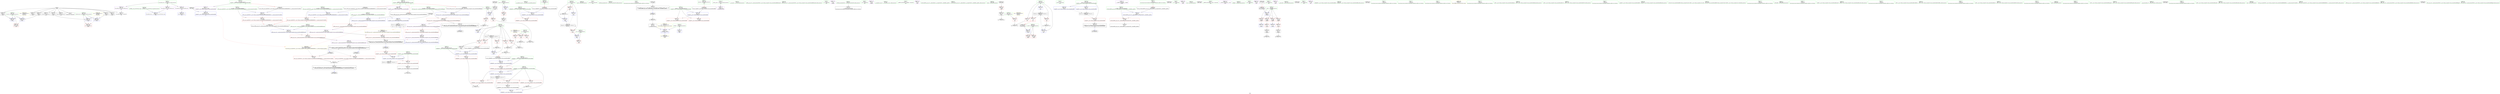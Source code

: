 digraph "SVFG" {
	label="SVFG";

	Node0x5640f3868af0 [shape=record,color=grey,label="{NodeID: 0\nNullPtr}"];
	Node0x5640f3868af0 -> Node0x5640f387cea0[style=solid];
	Node0x5640f3868af0 -> Node0x5640f387cfa0[style=solid];
	Node0x5640f3868af0 -> Node0x5640f387d070[style=solid];
	Node0x5640f3868af0 -> Node0x5640f387d140[style=solid];
	Node0x5640f3868af0 -> Node0x5640f387d210[style=solid];
	Node0x5640f3868af0 -> Node0x5640f387d2e0[style=solid];
	Node0x5640f3868af0 -> Node0x5640f387d3b0[style=solid];
	Node0x5640f3868af0 -> Node0x5640f387d480[style=solid];
	Node0x5640f3868af0 -> Node0x5640f387d550[style=solid];
	Node0x5640f3868af0 -> Node0x5640f3882fc0[style=solid];
	Node0x5640f38b48f0 [shape=record,color=black,label="{NodeID: 443\n229 = PHI(441, )\n}"];
	Node0x5640f38b48f0 -> Node0x5640f3881460[style=solid];
	Node0x5640f387d7c0 [shape=record,color=blue,label="{NodeID: 194\n132\<--137\ni\<--\n_Z4flipRNSt7__cxx1112basic_stringIcSt11char_traitsIcESaIcEEEii\n}"];
	Node0x5640f387d7c0 -> Node0x5640f389a460[style=dashed];
	Node0x5640f387a7d0 [shape=record,color=black,label="{NodeID: 111\n409\<--434\nmain_ret\<--\nmain\n}"];
	Node0x5640f38788f0 [shape=record,color=green,label="{NodeID: 28\n33\<--34\n__cxx_global_var_init\<--__cxx_global_var_init_field_insensitive\n}"];
	Node0x5640f38809d0 [shape=record,color=red,label="{NodeID: 139\n144\<--126\n\<--s.addr\n_Z4flipRNSt7__cxx1112basic_stringIcSt11char_traitsIcESaIcEEEii\n}"];
	Node0x5640f387b300 [shape=record,color=green,label="{NodeID: 56\n222\<--223\n__lhs.addr\<--__lhs.addr_field_insensitive\n_ZN9__gnu_cxxneIPcNSt7__cxx1112basic_stringIcSt11char_traitsIcESaIcEEEEEbRKNS_17__normal_iteratorIT_T0_EESD_\n}"];
	Node0x5640f387b300 -> Node0x5640f38812c0[style=solid];
	Node0x5640f387b300 -> Node0x5640f387de40[style=solid];
	Node0x5640f3882090 [shape=record,color=red,label="{NodeID: 167\n339\<--274\n\<--Z\n_Z2goi\n}"];
	Node0x5640f3882090 -> Node0x5640f388bb90[style=solid];
	Node0x5640f387cbd0 [shape=record,color=green,label="{NodeID: 84\n419\<--420\nscanf\<--scanf_field_insensitive\n}"];
	Node0x5640f3870980 [shape=record,color=green,label="{NodeID: 1\n7\<--1\n__dso_handle\<--dummyObj\nGlob }"];
	Node0x5640f38b4a60 [shape=record,color=black,label="{NodeID: 444\n234 = PHI(441, )\n}"];
	Node0x5640f38b4a60 -> Node0x5640f3881530[style=solid];
	Node0x5640f387d890 [shape=record,color=blue,label="{NodeID: 195\n132\<--153\ni\<--inc\n_Z4flipRNSt7__cxx1112basic_stringIcSt11char_traitsIcESaIcEEEii\n}"];
	Node0x5640f387d890 -> Node0x5640f389a460[style=dashed];
	Node0x5640f387a8a0 [shape=record,color=black,label="{NodeID: 112\n441\<--447\n_ZNK9__gnu_cxx17__normal_iteratorIPcNSt7__cxx1112basic_stringIcSt11char_traitsIcESaIcEEEE4baseEv_ret\<--_M_current\n_ZNK9__gnu_cxx17__normal_iteratorIPcNSt7__cxx1112basic_stringIcSt11char_traitsIcESaIcEEEE4baseEv\n|{<s0>13|<s1>14}}"];
	Node0x5640f387a8a0:s0 -> Node0x5640f38b48f0[style=solid,color=blue];
	Node0x5640f387a8a0:s1 -> Node0x5640f38b4a60[style=solid,color=blue];
	Node0x5640f38789f0 [shape=record,color=green,label="{NodeID: 29\n37\<--38\n_ZNSt8ios_base4InitC1Ev\<--_ZNSt8ios_base4InitC1Ev_field_insensitive\n}"];
	Node0x5640f3880aa0 [shape=record,color=red,label="{NodeID: 140\n137\<--128\n\<--L.addr\n_Z4flipRNSt7__cxx1112basic_stringIcSt11char_traitsIcESaIcEEEii\n}"];
	Node0x5640f3880aa0 -> Node0x5640f387d7c0[style=solid];
	Node0x5640f387b3d0 [shape=record,color=green,label="{NodeID: 57\n224\<--225\n__rhs.addr\<--__rhs.addr_field_insensitive\n_ZN9__gnu_cxxneIPcNSt7__cxx1112basic_stringIcSt11char_traitsIcESaIcEEEEEbRKNS_17__normal_iteratorIT_T0_EESD_\n}"];
	Node0x5640f387b3d0 -> Node0x5640f3881390[style=solid];
	Node0x5640f387b3d0 -> Node0x5640f387df10[style=solid];
	Node0x5640f3882160 [shape=record,color=red,label="{NodeID: 168\n348\<--274\n\<--Z\n_Z2goi\n}"];
	Node0x5640f3882160 -> Node0x5640f3885860[style=solid];
	Node0x5640f387ccd0 [shape=record,color=green,label="{NodeID: 85\n443\<--444\nthis.addr\<--this.addr_field_insensitive\n_ZNK9__gnu_cxx17__normal_iteratorIPcNSt7__cxx1112basic_stringIcSt11char_traitsIcESaIcEEEE4baseEv\n}"];
	Node0x5640f387ccd0 -> Node0x5640f3882bf0[style=solid];
	Node0x5640f387ccd0 -> Node0x5640f3885d40[style=solid];
	Node0x5640f386f1d0 [shape=record,color=green,label="{NodeID: 2\n9\<--1\n\<--dummyObj\nCan only get source location for instruction, argument, global var or function.}"];
	Node0x5640f38b4ba0 [shape=record,color=black,label="{NodeID: 445\n74 = PHI()\n}"];
	Node0x5640f38b4ba0 -> Node0x5640f3879e10[style=solid];
	Node0x5640f387d960 [shape=record,color=blue,label="{NodeID: 196\n167\<--164\n__range1\<--s\n_Z2ggNSt7__cxx1112basic_stringIcSt11char_traitsIcESaIcEEE\n}"];
	Node0x5640f387d960 -> Node0x5640f3880f80[style=dashed];
	Node0x5640f387d960 -> Node0x5640f3881050[style=dashed];
	Node0x5640f387a970 [shape=record,color=purple,label="{NodeID: 113\n39\<--4\n\<--_ZStL8__ioinit\n__cxx_global_var_init\n}"];
	Node0x5640f3878af0 [shape=record,color=green,label="{NodeID: 30\n43\<--44\n__cxa_atexit\<--__cxa_atexit_field_insensitive\n}"];
	Node0x5640f3880b70 [shape=record,color=red,label="{NodeID: 141\n141\<--130\n\<--R.addr\n_Z4flipRNSt7__cxx1112basic_stringIcSt11char_traitsIcESaIcEEEii\n}"];
	Node0x5640f3880b70 -> Node0x5640f388c610[style=solid];
	Node0x5640f387b4a0 [shape=record,color=green,label="{NodeID: 58\n230\<--231\n_ZNK9__gnu_cxx17__normal_iteratorIPcNSt7__cxx1112basic_stringIcSt11char_traitsIcESaIcEEEE4baseEv\<--_ZNK9__gnu_cxx17__normal_iteratorIPcNSt7__cxx1112basic_stringIcSt11char_traitsIcESaIcEEEE4baseEv_field_insensitive\n}"];
	Node0x5640f38a4470 [shape=record,color=yellow,style=double,label="{NodeID: 418\n2V_2 = CSCHI(MR_2V_1)\npts\{10 \}\nCS[]}"];
	Node0x5640f3882230 [shape=record,color=red,label="{NodeID: 169\n321\<--276\n\<--i\n_Z2goi\n}"];
	Node0x5640f3882230 -> Node0x5640f388d090[style=solid];
	Node0x5640f387cda0 [shape=record,color=green,label="{NodeID: 86\n30\<--449\n_GLOBAL__sub_I_y0105w49_0_0.cpp\<--_GLOBAL__sub_I_y0105w49_0_0.cpp_field_insensitive\n}"];
	Node0x5640f387cda0 -> Node0x5640f3882ec0[style=solid];
	Node0x5640f386fac0 [shape=record,color=green,label="{NodeID: 3\n11\<--1\n.str\<--dummyObj\nGlob }"];
	Node0x5640f38b4c70 [shape=record,color=black,label="{NodeID: 446\n177 = PHI()\n}"];
	Node0x5640f38b4c70 -> Node0x5640f387da30[style=solid];
	Node0x5640f387da30 [shape=record,color=blue,label="{NodeID: 197\n180\<--177\ncoerce.dive\<--call\n_Z2ggNSt7__cxx1112basic_stringIcSt11char_traitsIcESaIcEEE\n}"];
	Node0x5640f387da30 -> Node0x5640f3897260[style=dashed];
	Node0x5640f387aa40 [shape=record,color=purple,label="{NodeID: 114\n105\<--11\n\<--.str\n_Z4flipRc\n}"];
	Node0x5640f3878bf0 [shape=record,color=green,label="{NodeID: 31\n42\<--48\n_ZNSt8ios_base4InitD1Ev\<--_ZNSt8ios_base4InitD1Ev_field_insensitive\n}"];
	Node0x5640f3878bf0 -> Node0x5640f3879b70[style=solid];
	Node0x5640f3880c40 [shape=record,color=red,label="{NodeID: 142\n140\<--132\n\<--i\n_Z4flipRNSt7__cxx1112basic_stringIcSt11char_traitsIcESaIcEEEii\n}"];
	Node0x5640f3880c40 -> Node0x5640f388c610[style=solid];
	Node0x5640f387b5a0 [shape=record,color=green,label="{NodeID: 59\n240\<--241\nthis.addr\<--this.addr_field_insensitive\n_ZNK9__gnu_cxx17__normal_iteratorIPcNSt7__cxx1112basic_stringIcSt11char_traitsIcESaIcEEEEdeEv\n}"];
	Node0x5640f387b5a0 -> Node0x5640f3881600[style=solid];
	Node0x5640f387b5a0 -> Node0x5640f387dfe0[style=solid];
	Node0x5640f38b1260 [shape=record,color=black,label="{NodeID: 419\n193 = PHI(238, )\n}"];
	Node0x5640f38b1260 -> Node0x5640f38811f0[style=solid];
	Node0x5640f3898b60 [shape=record,color=black,label="{NodeID: 336\nMR_48V_3 = PHI(MR_48V_5, MR_48V_2, )\npts\{275 \}\n}"];
	Node0x5640f3898b60 -> Node0x5640f3882090[style=dashed];
	Node0x5640f3898b60 -> Node0x5640f3882160[style=dashed];
	Node0x5640f3898b60 -> Node0x5640f38856c0[style=dashed];
	Node0x5640f3898b60 -> Node0x5640f3898b60[style=dashed];
	Node0x5640f3882300 [shape=record,color=red,label="{NodeID: 170\n326\<--276\n\<--i\n_Z2goi\n}"];
	Node0x5640f3882300 -> Node0x5640f387a630[style=solid];
	Node0x5640f387cea0 [shape=record,color=black,label="{NodeID: 87\n2\<--3\ndummyVal\<--dummyVal\n}"];
	Node0x5640f386fb50 [shape=record,color=green,label="{NodeID: 4\n13\<--1\n.str.2\<--dummyObj\nGlob }"];
	Node0x5640f38b4d40 [shape=record,color=black,label="{NodeID: 447\n183 = PHI()\n}"];
	Node0x5640f38b4d40 -> Node0x5640f387db00[style=solid];
	Node0x5640f387db00 [shape=record,color=blue,label="{NodeID: 198\n186\<--183\ncoerce.dive2\<--call1\n_Z2ggNSt7__cxx1112basic_stringIcSt11char_traitsIcESaIcEEE\n|{<s0>10}}"];
	Node0x5640f387db00:s0 -> Node0x5640f389de90[style=dashed,color=red];
	Node0x5640f387f640 [shape=record,color=purple,label="{NodeID: 115\n106\<--13\n\<--.str.2\n_Z4flipRc\n}"];
	Node0x5640f3878cf0 [shape=record,color=green,label="{NodeID: 32\n55\<--56\n__cxx_global_var_init.1\<--__cxx_global_var_init.1_field_insensitive\n}"];
	Node0x5640f3880d10 [shape=record,color=red,label="{NodeID: 143\n145\<--132\n\<--i\n_Z4flipRNSt7__cxx1112basic_stringIcSt11char_traitsIcESaIcEEEii\n}"];
	Node0x5640f3880d10 -> Node0x5640f387a080[style=solid];
	Node0x5640f387b670 [shape=record,color=green,label="{NodeID: 60\n249\<--250\nthis.addr\<--this.addr_field_insensitive\n_ZN9__gnu_cxx17__normal_iteratorIPcNSt7__cxx1112basic_stringIcSt11char_traitsIcESaIcEEEEppEv\n}"];
	Node0x5640f387b670 -> Node0x5640f38817a0[style=solid];
	Node0x5640f387b670 -> Node0x5640f387e0b0[style=solid];
	Node0x5640f38b0840 [shape=record,color=black,label="{NodeID: 420\n206 = PHI(247, )\n}"];
	Node0x5640f3899060 [shape=record,color=black,label="{NodeID: 337\nMR_50V_3 = PHI(MR_50V_4, MR_50V_2, )\npts\{277 \}\n}"];
	Node0x5640f3899060 -> Node0x5640f3882230[style=dashed];
	Node0x5640f3899060 -> Node0x5640f3882300[style=dashed];
	Node0x5640f3899060 -> Node0x5640f38823d0[style=dashed];
	Node0x5640f3899060 -> Node0x5640f38824a0[style=dashed];
	Node0x5640f3899060 -> Node0x5640f3882570[style=dashed];
	Node0x5640f3899060 -> Node0x5640f3885790[style=dashed];
	Node0x5640f38823d0 [shape=record,color=red,label="{NodeID: 171\n333\<--276\n\<--i\n_Z2goi\n}"];
	Node0x5640f38823d0 -> Node0x5640f388bd10[style=solid];
	Node0x5640f387cfa0 [shape=record,color=black,label="{NodeID: 88\n308\<--3\n\<--dummyVal\n_Z2goi\n}"];
	Node0x5640f386fc10 [shape=record,color=green,label="{NodeID: 5\n15\<--1\n__PRETTY_FUNCTION__._Z4flipRc\<--dummyObj\nGlob }"];
	Node0x5640f38b4e10 [shape=record,color=black,label="{NodeID: 448\n189 = PHI(219, )\n}"];
	Node0x5640f387dbd0 [shape=record,color=blue,label="{NodeID: 199\n173\<--196\nc\<--\n_Z2ggNSt7__cxx1112basic_stringIcSt11char_traitsIcESaIcEEE\n}"];
	Node0x5640f387dbd0 -> Node0x5640f3881120[style=dashed];
	Node0x5640f387dbd0 -> Node0x5640f387dbd0[style=dashed];
	Node0x5640f387dbd0 -> Node0x5640f3899f60[style=dashed];
	Node0x5640f387f6d0 [shape=record,color=purple,label="{NodeID: 116\n303\<--13\n\<--.str.2\n_Z2goi\n}"];
	Node0x5640f3878df0 [shape=record,color=green,label="{NodeID: 33\n60\<--61\n_ZSt4acosIiEN9__gnu_cxx11__enable_ifIXsr12__is_integerIT_EE7__valueEdE6__typeES2_\<--_ZSt4acosIiEN9__gnu_cxx11__enable_ifIXsr12__is_integerIT_EE7__valueEdE6__typeES2__field_insensitive\n}"];
	Node0x5640f3880de0 [shape=record,color=red,label="{NodeID: 144\n152\<--132\n\<--i\n_Z4flipRNSt7__cxx1112basic_stringIcSt11char_traitsIcESaIcEEEii\n}"];
	Node0x5640f3880de0 -> Node0x5640f388b890[style=solid];
	Node0x5640f387b740 [shape=record,color=green,label="{NodeID: 61\n258\<--259\n_Z2goi\<--_Z2goi_field_insensitive\n}"];
	Node0x5640f38b2b80 [shape=record,color=black,label="{NodeID: 421\n328 = PHI()\n}"];
	Node0x5640f38b2b80 -> Node0x5640f3882710[style=solid];
	Node0x5640f3899560 [shape=record,color=black,label="{NodeID: 338\nMR_58V_3 = PHI(MR_58V_4, MR_58V_2, )\npts\{415 \}\n}"];
	Node0x5640f3899560 -> Node0x5640f3882980[style=dashed];
	Node0x5640f3899560 -> Node0x5640f3882a50[style=dashed];
	Node0x5640f3899560 -> Node0x5640f3882b20[style=dashed];
	Node0x5640f3899560 -> Node0x5640f3885c70[style=dashed];
	Node0x5640f38824a0 [shape=record,color=red,label="{NodeID: 172\n337\<--276\n\<--i\n_Z2goi\n|{<s0>21}}"];
	Node0x5640f38824a0:s0 -> Node0x5640f38b3c20[style=solid,color=red];
	Node0x5640f387d070 [shape=record,color=black,label="{NodeID: 89\n309\<--3\n\<--dummyVal\n_Z2goi\n}"];
	Node0x5640f387d070 -> Node0x5640f387e3f0[style=solid];
	Node0x5640f3868320 [shape=record,color=green,label="{NodeID: 6\n17\<--1\n_ZSt3cin\<--dummyObj\nGlob }"];
	Node0x5640f38b4f50 [shape=record,color=black,label="{NodeID: 449\n164 = PHI(280, )\n0th arg _Z2ggNSt7__cxx1112basic_stringIcSt11char_traitsIcESaIcEEE }"];
	Node0x5640f38b4f50 -> Node0x5640f387d960[style=solid];
	Node0x5640f387dca0 [shape=record,color=blue,label="{NodeID: 200\n165\<--203\nretval\<--\n_Z2ggNSt7__cxx1112basic_stringIcSt11char_traitsIcESaIcEEE\n}"];
	Node0x5640f387dca0 -> Node0x5640f3899a60[style=dashed];
	Node0x5640f387f760 [shape=record,color=purple,label="{NodeID: 117\n107\<--15\n\<--__PRETTY_FUNCTION__._Z4flipRc\n_Z4flipRc\n}"];
	Node0x5640f3878ef0 [shape=record,color=green,label="{NodeID: 34\n69\<--70\n__x.addr\<--__x.addr_field_insensitive\n_ZSt4acosIiEN9__gnu_cxx11__enable_ifIXsr12__is_integerIT_EE7__valueEdE6__typeES2_\n}"];
	Node0x5640f3878ef0 -> Node0x5640f3880420[style=solid];
	Node0x5640f3878ef0 -> Node0x5640f3883190[style=solid];
	Node0x5640f388b890 [shape=record,color=grey,label="{NodeID: 311\n153 = Binary(152, 154, )\n}"];
	Node0x5640f388b890 -> Node0x5640f387d890[style=solid];
	Node0x5640f3880eb0 [shape=record,color=red,label="{NodeID: 145\n213\<--165\n\<--retval\n_Z2ggNSt7__cxx1112basic_stringIcSt11char_traitsIcESaIcEEE\n}"];
	Node0x5640f3880eb0 -> Node0x5640f387a220[style=solid];
	Node0x5640f387b840 [shape=record,color=green,label="{NodeID: 62\n262\<--263\ntn.addr\<--tn.addr_field_insensitive\n_Z2goi\n}"];
	Node0x5640f387b840 -> Node0x5640f3881940[style=solid];
	Node0x5640f387b840 -> Node0x5640f3881a10[style=solid];
	Node0x5640f387b840 -> Node0x5640f387e250[style=solid];
	Node0x5640f38b2c50 [shape=record,color=black,label="{NodeID: 422\n286 = PHI()\n}"];
	Node0x5640f3899a60 [shape=record,color=black,label="{NodeID: 339\nMR_16V_3 = PHI(MR_16V_4, MR_16V_2, )\npts\{166 \}\n}"];
	Node0x5640f3899a60 -> Node0x5640f3880eb0[style=dashed];
	Node0x5640f3882570 [shape=record,color=red,label="{NodeID: 173\n344\<--276\n\<--i\n_Z2goi\n}"];
	Node0x5640f3882570 -> Node0x5640f388c010[style=solid];
	Node0x5640f387d140 [shape=record,color=black,label="{NodeID: 90\n311\<--3\n\<--dummyVal\n_Z2goi\n}"];
	Node0x5640f387d140 -> Node0x5640f387e4c0[style=solid];
	Node0x5640f38683e0 [shape=record,color=green,label="{NodeID: 7\n18\<--1\n.str.3\<--dummyObj\nGlob }"];
	Node0x5640f387dd70 [shape=record,color=blue,label="{NodeID: 201\n165\<--211\nretval\<--\n_Z2ggNSt7__cxx1112basic_stringIcSt11char_traitsIcESaIcEEE\n}"];
	Node0x5640f387dd70 -> Node0x5640f3899a60[style=dashed];
	Node0x5640f387f830 [shape=record,color=purple,label="{NodeID: 118\n302\<--18\n\<--.str.3\n_Z2goi\n}"];
	Node0x5640f3878fc0 [shape=record,color=green,label="{NodeID: 35\n75\<--76\nacos\<--acos_field_insensitive\n}"];
	Node0x5640f388ba10 [shape=record,color=grey,label="{NodeID: 312\n336 = Binary(335, 154, )\n|{<s0>21}}"];
	Node0x5640f388ba10:s0 -> Node0x5640f38b3b10[style=solid,color=red];
	Node0x5640f3880f80 [shape=record,color=red,label="{NodeID: 146\n176\<--167\n\<--__range1\n_Z2ggNSt7__cxx1112basic_stringIcSt11char_traitsIcESaIcEEE\n}"];
	Node0x5640f387b910 [shape=record,color=green,label="{NodeID: 63\n264\<--265\nS\<--S_field_insensitive\n_Z2goi\n|{<s0>21}}"];
	Node0x5640f387b910:s0 -> Node0x5640f38b3a00[style=solid,color=red];
	Node0x5640f38b2d20 [shape=record,color=black,label="{NodeID: 423\n289 = PHI()\n}"];
	Node0x5640f3899f60 [shape=record,color=black,label="{NodeID: 340\nMR_20V_4 = PHI(MR_20V_2, MR_20V_3, )\npts\{174 \}\n}"];
	Node0x5640f3882640 [shape=record,color=red,label="{NodeID: 174\n359\<--278\n\<--ans\n_Z2goi\n}"];
	Node0x5640f387d210 [shape=record,color=black,label="{NodeID: 91\n365\<--3\n\<--dummyVal\n_Z2goi\n}"];
	Node0x5640f38684a0 [shape=record,color=green,label="{NodeID: 8\n20\<--1\n__PRETTY_FUNCTION__._Z2goi\<--dummyObj\nGlob }"];
	Node0x5640f387de40 [shape=record,color=blue,label="{NodeID: 202\n222\<--220\n__lhs.addr\<--__lhs\n_ZN9__gnu_cxxneIPcNSt7__cxx1112basic_stringIcSt11char_traitsIcESaIcEEEEEbRKNS_17__normal_iteratorIT_T0_EESD_\n}"];
	Node0x5640f387de40 -> Node0x5640f38812c0[style=dashed];
	Node0x5640f387f900 [shape=record,color=purple,label="{NodeID: 119\n304\<--20\n\<--__PRETTY_FUNCTION__._Z2goi\n_Z2goi\n}"];
	Node0x5640f38790c0 [shape=record,color=green,label="{NodeID: 36\n78\<--79\n_Z4flipRc\<--_Z4flipRc_field_insensitive\n}"];
	Node0x5640f388bb90 [shape=record,color=grey,label="{NodeID: 313\n340 = Binary(339, 154, )\n}"];
	Node0x5640f388bb90 -> Node0x5640f38856c0[style=solid];
	Node0x5640f3881050 [shape=record,color=red,label="{NodeID: 147\n182\<--167\n\<--__range1\n_Z2ggNSt7__cxx1112basic_stringIcSt11char_traitsIcESaIcEEE\n}"];
	Node0x5640f387b9e0 [shape=record,color=green,label="{NodeID: 64\n266\<--267\nexn.slot\<--exn.slot_field_insensitive\n_Z2goi\n}"];
	Node0x5640f387b9e0 -> Node0x5640f3881ae0[style=solid];
	Node0x5640f387b9e0 -> Node0x5640f387e3f0[style=solid];
	Node0x5640f387b9e0 -> Node0x5640f3885930[style=solid];
	Node0x5640f38b2df0 [shape=record,color=black,label="{NodeID: 424\n292 = PHI()\n}"];
	Node0x5640f38b2df0 -> Node0x5640f387a560[style=solid];
	Node0x5640f389a460 [shape=record,color=black,label="{NodeID: 341\nMR_14V_3 = PHI(MR_14V_4, MR_14V_2, )\npts\{133 \}\n}"];
	Node0x5640f389a460 -> Node0x5640f3880c40[style=dashed];
	Node0x5640f389a460 -> Node0x5640f3880d10[style=dashed];
	Node0x5640f389a460 -> Node0x5640f3880de0[style=dashed];
	Node0x5640f389a460 -> Node0x5640f387d890[style=dashed];
	Node0x5640f3882710 [shape=record,color=red,label="{NodeID: 175\n329\<--328\n\<--call8\n_Z2goi\n}"];
	Node0x5640f3882710 -> Node0x5640f387a700[style=solid];
	Node0x5640f387d2e0 [shape=record,color=black,label="{NodeID: 92\n366\<--3\n\<--dummyVal\n_Z2goi\n}"];
	Node0x5640f387d2e0 -> Node0x5640f3885930[style=solid];
	Node0x5640f3868560 [shape=record,color=green,label="{NodeID: 9\n22\<--1\n.str.4\<--dummyObj\nGlob }"];
	Node0x5640f389e980 [shape=record,color=yellow,style=double,label="{NodeID: 369\n56V_1 = ENCHI(MR_56V_0)\npts\{413 \}\nFun[main]}"];
	Node0x5640f389e980 -> Node0x5640f38828b0[style=dashed];
	Node0x5640f387df10 [shape=record,color=blue,label="{NodeID: 203\n224\<--221\n__rhs.addr\<--__rhs\n_ZN9__gnu_cxxneIPcNSt7__cxx1112basic_stringIcSt11char_traitsIcESaIcEEEEEbRKNS_17__normal_iteratorIT_T0_EESD_\n}"];
	Node0x5640f387df10 -> Node0x5640f3881390[style=dashed];
	Node0x5640f387f9d0 [shape=record,color=purple,label="{NodeID: 120\n360\<--22\n\<--.str.4\n_Z2goi\n}"];
	Node0x5640f38791c0 [shape=record,color=green,label="{NodeID: 37\n82\<--83\nc.addr\<--c.addr_field_insensitive\n_Z4flipRc\n}"];
	Node0x5640f38791c0 -> Node0x5640f38804f0[style=solid];
	Node0x5640f38791c0 -> Node0x5640f38805c0[style=solid];
	Node0x5640f38791c0 -> Node0x5640f3880690[style=solid];
	Node0x5640f38791c0 -> Node0x5640f3880760[style=solid];
	Node0x5640f38791c0 -> Node0x5640f3883260[style=solid];
	Node0x5640f388bd10 [shape=record,color=grey,label="{NodeID: 314\n335 = Binary(333, 334, )\n}"];
	Node0x5640f388bd10 -> Node0x5640f388ba10[style=solid];
	Node0x5640f3881120 [shape=record,color=red,label="{NodeID: 148\n198\<--173\n\<--c\n_Z2ggNSt7__cxx1112basic_stringIcSt11char_traitsIcESaIcEEE\n}"];
	Node0x5640f3881120 -> Node0x5640f387a150[style=solid];
	Node0x5640f387bab0 [shape=record,color=green,label="{NodeID: 65\n268\<--269\nehselector.slot\<--ehselector.slot_field_insensitive\n_Z2goi\n}"];
	Node0x5640f387bab0 -> Node0x5640f3881bb0[style=solid];
	Node0x5640f387bab0 -> Node0x5640f387e4c0[style=solid];
	Node0x5640f387bab0 -> Node0x5640f3885a00[style=solid];
	Node0x5640f38b2f20 [shape=record,color=black,label="{NodeID: 425\n353 = PHI(163, )\n}"];
	Node0x5640f38827e0 [shape=record,color=red,label="{NodeID: 176\n434\<--410\n\<--retval\nmain\n}"];
	Node0x5640f38827e0 -> Node0x5640f387a7d0[style=solid];
	Node0x5640f387d3b0 [shape=record,color=black,label="{NodeID: 93\n368\<--3\n\<--dummyVal\n_Z2goi\n}"];
	Node0x5640f387d3b0 -> Node0x5640f3885a00[style=solid];
	Node0x5640f3868620 [shape=record,color=green,label="{NodeID: 10\n24\<--1\n.str.5\<--dummyObj\nGlob }"];
	Node0x5640f387dfe0 [shape=record,color=blue,label="{NodeID: 204\n240\<--239\nthis.addr\<--this\n_ZNK9__gnu_cxx17__normal_iteratorIPcNSt7__cxx1112basic_stringIcSt11char_traitsIcESaIcEEEEdeEv\n}"];
	Node0x5640f387dfe0 -> Node0x5640f3881600[style=dashed];
	Node0x5640f387faa0 [shape=record,color=purple,label="{NodeID: 121\n373\<--24\n\<--.str.5\n_Z2goi\n}"];
	Node0x5640f3879290 [shape=record,color=green,label="{NodeID: 38\n110\<--111\n__assert_fail\<--__assert_fail_field_insensitive\n}"];
	Node0x5640f388be90 [shape=record,color=grey,label="{NodeID: 315\n431 = Binary(430, 154, )\n}"];
	Node0x5640f388be90 -> Node0x5640f3885c70[style=solid];
	Node0x5640f38811f0 [shape=record,color=red,label="{NodeID: 149\n196\<--193\n\<--call4\n_Z2ggNSt7__cxx1112basic_stringIcSt11char_traitsIcESaIcEEE\n}"];
	Node0x5640f38811f0 -> Node0x5640f387dbd0[style=solid];
	Node0x5640f387bb80 [shape=record,color=green,label="{NodeID: 66\n270\<--271\nk\<--k_field_insensitive\n_Z2goi\n}"];
	Node0x5640f387bb80 -> Node0x5640f3881c80[style=solid];
	Node0x5640f387bb80 -> Node0x5640f3881d50[style=solid];
	Node0x5640f387bb80 -> Node0x5640f3881e20[style=solid];
	Node0x5640f38b3060 [shape=record,color=black,label="{NodeID: 426\n374 = PHI()\n}"];
	Node0x5640f38828b0 [shape=record,color=red,label="{NodeID: 177\n424\<--412\n\<--T\nmain\n}"];
	Node0x5640f38828b0 -> Node0x5640f388cc10[style=solid];
	Node0x5640f387d480 [shape=record,color=black,label="{NodeID: 94\n382\<--3\nlpad.val\<--dummyVal\n_Z2goi\n}"];
	Node0x5640f38686e0 [shape=record,color=green,label="{NodeID: 11\n26\<--1\n.str.6\<--dummyObj\nGlob }"];
	Node0x5640f389eb40 [shape=record,color=yellow,style=double,label="{NodeID: 371\n2V_1 = ENCHI(MR_2V_0)\npts\{10 \}\nFun[_GLOBAL__sub_I_y0105w49_0_0.cpp]|{<s0>33}}"];
	Node0x5640f389eb40:s0 -> Node0x5640f38830c0[style=dashed,color=red];
	Node0x5640f387e0b0 [shape=record,color=blue,label="{NodeID: 205\n249\<--248\nthis.addr\<--this\n_ZN9__gnu_cxx17__normal_iteratorIPcNSt7__cxx1112basic_stringIcSt11char_traitsIcESaIcEEEEppEv\n}"];
	Node0x5640f387e0b0 -> Node0x5640f38817a0[style=dashed];
	Node0x5640f387fb70 [shape=record,color=purple,label="{NodeID: 122\n417\<--26\n\<--.str.6\nmain\n}"];
	Node0x5640f3879390 [shape=record,color=green,label="{NodeID: 39\n120\<--121\n_Z4flipRNSt7__cxx1112basic_stringIcSt11char_traitsIcESaIcEEEii\<--_Z4flipRNSt7__cxx1112basic_stringIcSt11char_traitsIcESaIcEEEii_field_insensitive\n}"];
	Node0x5640f388c010 [shape=record,color=grey,label="{NodeID: 316\n345 = Binary(344, 59, )\n}"];
	Node0x5640f388c010 -> Node0x5640f3885790[style=solid];
	Node0x5640f38812c0 [shape=record,color=red,label="{NodeID: 150\n228\<--222\n\<--__lhs.addr\n_ZN9__gnu_cxxneIPcNSt7__cxx1112basic_stringIcSt11char_traitsIcESaIcEEEEEbRKNS_17__normal_iteratorIT_T0_EESD_\n|{<s0>13}}"];
	Node0x5640f38812c0:s0 -> Node0x5640f38b37f0[style=solid,color=red];
	Node0x5640f387bc50 [shape=record,color=green,label="{NodeID: 67\n272\<--273\nn\<--n_field_insensitive\n_Z2goi\n}"];
	Node0x5640f387bc50 -> Node0x5640f3881ef0[style=solid];
	Node0x5640f387bc50 -> Node0x5640f3881fc0[style=solid];
	Node0x5640f387bc50 -> Node0x5640f387e320[style=solid];
	Node0x5640f38b3130 [shape=record,color=black,label="{NodeID: 427\n418 = PHI()\n}"];
	Node0x5640f3882980 [shape=record,color=red,label="{NodeID: 178\n423\<--414\n\<--i\nmain\n}"];
	Node0x5640f3882980 -> Node0x5640f388cc10[style=solid];
	Node0x5640f387d550 [shape=record,color=black,label="{NodeID: 95\n383\<--3\nlpad.val23\<--dummyVal\n_Z2goi\n}"];
	Node0x5640f38687a0 [shape=record,color=green,label="{NodeID: 12\n29\<--1\n\<--dummyObj\nCan only get source location for instruction, argument, global var or function.}"];
	Node0x5640f387e180 [shape=record,color=blue,label="{NodeID: 206\n253\<--255\n_M_current\<--incdec.ptr\n_ZN9__gnu_cxx17__normal_iteratorIPcNSt7__cxx1112basic_stringIcSt11char_traitsIcESaIcEEEEppEv\n|{<s0>12}}"];
	Node0x5640f387e180:s0 -> Node0x5640f3897260[style=dashed,color=blue];
	Node0x5640f387fc40 [shape=record,color=purple,label="{NodeID: 123\n454\<--28\nllvm.global_ctors_0\<--llvm.global_ctors\nGlob }"];
	Node0x5640f387fc40 -> Node0x5640f3882dc0[style=solid];
	Node0x5640f3879490 [shape=record,color=green,label="{NodeID: 40\n126\<--127\ns.addr\<--s.addr_field_insensitive\n_Z4flipRNSt7__cxx1112basic_stringIcSt11char_traitsIcESaIcEEEii\n}"];
	Node0x5640f3879490 -> Node0x5640f38809d0[style=solid];
	Node0x5640f3879490 -> Node0x5640f38834d0[style=solid];
	Node0x5640f388c190 [shape=record,color=grey,label="{NodeID: 317\n318 = Binary(317, 154, )\n}"];
	Node0x5640f388c190 -> Node0x5640f38855f0[style=solid];
	Node0x5640f3881390 [shape=record,color=red,label="{NodeID: 151\n233\<--224\n\<--__rhs.addr\n_ZN9__gnu_cxxneIPcNSt7__cxx1112basic_stringIcSt11char_traitsIcESaIcEEEEEbRKNS_17__normal_iteratorIT_T0_EESD_\n|{<s0>14}}"];
	Node0x5640f3881390:s0 -> Node0x5640f38b37f0[style=solid,color=red];
	Node0x5640f387bd20 [shape=record,color=green,label="{NodeID: 68\n274\<--275\nZ\<--Z_field_insensitive\n_Z2goi\n}"];
	Node0x5640f387bd20 -> Node0x5640f3882090[style=solid];
	Node0x5640f387bd20 -> Node0x5640f3882160[style=solid];
	Node0x5640f387bd20 -> Node0x5640f387e590[style=solid];
	Node0x5640f387bd20 -> Node0x5640f38856c0[style=solid];
	Node0x5640f38b3200 [shape=record,color=black,label="{NodeID: 428\n261 = PHI(427, )\n0th arg _Z2goi }"];
	Node0x5640f38b3200 -> Node0x5640f387e250[style=solid];
	Node0x5640f3882a50 [shape=record,color=red,label="{NodeID: 179\n427\<--414\n\<--i\nmain\n|{<s0>31}}"];
	Node0x5640f3882a50:s0 -> Node0x5640f38b3200[style=solid,color=red];
	Node0x5640f3879b70 [shape=record,color=black,label="{NodeID: 96\n41\<--42\n\<--_ZNSt8ios_base4InitD1Ev\nCan only get source location for instruction, argument, global var or function.}"];
	Node0x5640f38688a0 [shape=record,color=green,label="{NodeID: 13\n59\<--1\n\<--dummyObj\nCan only get source location for instruction, argument, global var or function.|{<s0>3}}"];
	Node0x5640f38688a0:s0 -> Node0x5640f38b36b0[style=solid,color=red];
	Node0x5640f389ed60 [shape=record,color=yellow,style=double,label="{NodeID: 373\n22V_1 = ENCHI(MR_22V_0)\npts\{1700000 \}\nFun[_ZNK9__gnu_cxx17__normal_iteratorIPcNSt7__cxx1112basic_stringIcSt11char_traitsIcESaIcEEEEdeEv]}"];
	Node0x5640f389ed60 -> Node0x5640f38816d0[style=dashed];
	Node0x5640f387e250 [shape=record,color=blue,label="{NodeID: 207\n262\<--261\ntn.addr\<--tn\n_Z2goi\n}"];
	Node0x5640f387e250 -> Node0x5640f3881940[style=dashed];
	Node0x5640f387e250 -> Node0x5640f3881a10[style=dashed];
	Node0x5640f387fd40 [shape=record,color=purple,label="{NodeID: 124\n455\<--28\nllvm.global_ctors_1\<--llvm.global_ctors\nGlob }"];
	Node0x5640f387fd40 -> Node0x5640f3882ec0[style=solid];
	Node0x5640f3879560 [shape=record,color=green,label="{NodeID: 41\n128\<--129\nL.addr\<--L.addr_field_insensitive\n_Z4flipRNSt7__cxx1112basic_stringIcSt11char_traitsIcESaIcEEEii\n}"];
	Node0x5640f3879560 -> Node0x5640f3880aa0[style=solid];
	Node0x5640f3879560 -> Node0x5640f387d620[style=solid];
	Node0x5640f388c310 [shape=record,color=grey,label="{NodeID: 318\n323 = Binary(322, 154, )\n}"];
	Node0x5640f388c310 -> Node0x5640f388d090[style=solid];
	Node0x5640f3881460 [shape=record,color=red,label="{NodeID: 152\n232\<--229\n\<--call\n_ZN9__gnu_cxxneIPcNSt7__cxx1112basic_stringIcSt11char_traitsIcESaIcEEEEEbRKNS_17__normal_iteratorIT_T0_EESD_\n}"];
	Node0x5640f3881460 -> Node0x5640f388ca90[style=solid];
	Node0x5640f387bdf0 [shape=record,color=green,label="{NodeID: 69\n276\<--277\ni\<--i_field_insensitive\n_Z2goi\n}"];
	Node0x5640f387bdf0 -> Node0x5640f3882230[style=solid];
	Node0x5640f387bdf0 -> Node0x5640f3882300[style=solid];
	Node0x5640f387bdf0 -> Node0x5640f38823d0[style=solid];
	Node0x5640f387bdf0 -> Node0x5640f38824a0[style=solid];
	Node0x5640f387bdf0 -> Node0x5640f3882570[style=solid];
	Node0x5640f387bdf0 -> Node0x5640f38855f0[style=solid];
	Node0x5640f387bdf0 -> Node0x5640f3885790[style=solid];
	Node0x5640f38b3430 [shape=record,color=black,label="{NodeID: 429\n220 = PHI(169, )\n0th arg _ZN9__gnu_cxxneIPcNSt7__cxx1112basic_stringIcSt11char_traitsIcESaIcEEEEEbRKNS_17__normal_iteratorIT_T0_EESD_ }"];
	Node0x5640f38b3430 -> Node0x5640f387de40[style=solid];
	Node0x5640f3882b20 [shape=record,color=red,label="{NodeID: 180\n430\<--414\n\<--i\nmain\n}"];
	Node0x5640f3882b20 -> Node0x5640f388be90[style=solid];
	Node0x5640f3879c70 [shape=record,color=black,label="{NodeID: 97\n64\<--62\nconv\<--mul\n__cxx_global_var_init.1\n}"];
	Node0x5640f3879c70 -> Node0x5640f38830c0[style=solid];
	Node0x5640f3877af0 [shape=record,color=green,label="{NodeID: 14\n63\<--1\n\<--dummyObj\nCan only get source location for instruction, argument, global var or function.}"];
	Node0x5640f387e320 [shape=record,color=blue,label="{NodeID: 208\n272\<--295\nn\<--conv\n_Z2goi\n}"];
	Node0x5640f387e320 -> Node0x5640f3881ef0[style=dashed];
	Node0x5640f387e320 -> Node0x5640f3881fc0[style=dashed];
	Node0x5640f387fe40 [shape=record,color=purple,label="{NodeID: 125\n456\<--28\nllvm.global_ctors_2\<--llvm.global_ctors\nGlob }"];
	Node0x5640f387fe40 -> Node0x5640f3882fc0[style=solid];
	Node0x5640f3879630 [shape=record,color=green,label="{NodeID: 42\n130\<--131\nR.addr\<--R.addr_field_insensitive\n_Z4flipRNSt7__cxx1112basic_stringIcSt11char_traitsIcESaIcEEEii\n}"];
	Node0x5640f3879630 -> Node0x5640f3880b70[style=solid];
	Node0x5640f3879630 -> Node0x5640f387d6f0[style=solid];
	Node0x5640f388c490 [shape=record,color=grey,label="{NodeID: 319\n62 = Binary(63, 58, )\n}"];
	Node0x5640f388c490 -> Node0x5640f3879c70[style=solid];
	Node0x5640f3881530 [shape=record,color=red,label="{NodeID: 153\n235\<--234\n\<--call1\n_ZN9__gnu_cxxneIPcNSt7__cxx1112basic_stringIcSt11char_traitsIcESaIcEEEEEbRKNS_17__normal_iteratorIT_T0_EESD_\n}"];
	Node0x5640f3881530 -> Node0x5640f388ca90[style=solid];
	Node0x5640f387bec0 [shape=record,color=green,label="{NodeID: 70\n278\<--279\nans\<--ans_field_insensitive\n_Z2goi\n}"];
	Node0x5640f387bec0 -> Node0x5640f3882640[style=solid];
	Node0x5640f387bec0 -> Node0x5640f3885860[style=solid];
	Node0x5640f38b3570 [shape=record,color=black,label="{NodeID: 430\n221 = PHI(171, )\n1st arg _ZN9__gnu_cxxneIPcNSt7__cxx1112basic_stringIcSt11char_traitsIcESaIcEEEEEbRKNS_17__normal_iteratorIT_T0_EESD_ }"];
	Node0x5640f38b3570 -> Node0x5640f387df10[style=solid];
	Node0x5640f3882bf0 [shape=record,color=red,label="{NodeID: 181\n446\<--443\nthis1\<--this.addr\n_ZNK9__gnu_cxx17__normal_iteratorIPcNSt7__cxx1112basic_stringIcSt11char_traitsIcESaIcEEEE4baseEv\n}"];
	Node0x5640f3882bf0 -> Node0x5640f3880350[style=solid];
	Node0x5640f3879d40 [shape=record,color=black,label="{NodeID: 98\n73\<--72\nconv\<--\n_ZSt4acosIiEN9__gnu_cxx11__enable_ifIXsr12__is_integerIT_EE7__valueEdE6__typeES2_\n}"];
	Node0x5640f3877bf0 [shape=record,color=green,label="{NodeID: 15\n89\<--1\n\<--dummyObj\nCan only get source location for instruction, argument, global var or function.}"];
	Node0x5640f387e3f0 [shape=record,color=blue,label="{NodeID: 209\n266\<--309\nexn.slot\<--\n_Z2goi\n}"];
	Node0x5640f387e3f0 -> Node0x5640f3881ae0[style=dashed];
	Node0x5640f387ff40 [shape=record,color=purple,label="{NodeID: 126\n180\<--169\ncoerce.dive\<--__begin1\n_Z2ggNSt7__cxx1112basic_stringIcSt11char_traitsIcESaIcEEE\n}"];
	Node0x5640f387ff40 -> Node0x5640f387da30[style=solid];
	Node0x5640f3879700 [shape=record,color=green,label="{NodeID: 43\n132\<--133\ni\<--i_field_insensitive\n_Z4flipRNSt7__cxx1112basic_stringIcSt11char_traitsIcESaIcEEEii\n}"];
	Node0x5640f3879700 -> Node0x5640f3880c40[style=solid];
	Node0x5640f3879700 -> Node0x5640f3880d10[style=solid];
	Node0x5640f3879700 -> Node0x5640f3880de0[style=solid];
	Node0x5640f3879700 -> Node0x5640f387d7c0[style=solid];
	Node0x5640f3879700 -> Node0x5640f387d890[style=solid];
	Node0x5640f38847f0 [shape=record,color=yellow,style=double,label="{NodeID: 403\nRETMU(2V_2)\npts\{10 \}\nFun[_GLOBAL__sub_I_y0105w49_0_0.cpp]}"];
	Node0x5640f388c610 [shape=record,color=grey,label="{NodeID: 320\n142 = cmp(140, 141, )\n}"];
	Node0x5640f3881600 [shape=record,color=red,label="{NodeID: 154\n243\<--240\nthis1\<--this.addr\n_ZNK9__gnu_cxx17__normal_iteratorIPcNSt7__cxx1112basic_stringIcSt11char_traitsIcESaIcEEEEdeEv\n}"];
	Node0x5640f3881600 -> Node0x5640f38800e0[style=solid];
	Node0x5640f387bf90 [shape=record,color=green,label="{NodeID: 71\n280\<--281\nagg.tmp\<--agg.tmp_field_insensitive\n_Z2goi\n|{<s0>23}}"];
	Node0x5640f387bf90:s0 -> Node0x5640f38b4f50[style=solid,color=red];
	Node0x5640f38b36b0 [shape=record,color=black,label="{NodeID: 431\n68 = PHI(59, )\n0th arg _ZSt4acosIiEN9__gnu_cxx11__enable_ifIXsr12__is_integerIT_EE7__valueEdE6__typeES2_ }"];
	Node0x5640f38b36b0 -> Node0x5640f3883190[style=solid];
	Node0x5640f3882cc0 [shape=record,color=blue,label="{NodeID: 182\n8\<--9\n_ZL3TAU\<--\nGlob }"];
	Node0x5640f3879e10 [shape=record,color=black,label="{NodeID: 99\n67\<--74\n_ZSt4acosIiEN9__gnu_cxx11__enable_ifIXsr12__is_integerIT_EE7__valueEdE6__typeES2__ret\<--call\n_ZSt4acosIiEN9__gnu_cxx11__enable_ifIXsr12__is_integerIT_EE7__valueEdE6__typeES2_\n|{<s0>3}}"];
	Node0x5640f3879e10:s0 -> Node0x5640f38b46e0[style=solid,color=blue];
	Node0x5640f3877cf0 [shape=record,color=green,label="{NodeID: 16\n93\<--1\n\<--dummyObj\nCan only get source location for instruction, argument, global var or function.}"];
	Node0x5640f387e4c0 [shape=record,color=blue,label="{NodeID: 210\n268\<--311\nehselector.slot\<--\n_Z2goi\n}"];
	Node0x5640f387e4c0 -> Node0x5640f3881bb0[style=dashed];
	Node0x5640f3880010 [shape=record,color=purple,label="{NodeID: 127\n186\<--171\ncoerce.dive2\<--__end1\n_Z2ggNSt7__cxx1112basic_stringIcSt11char_traitsIcESaIcEEE\n}"];
	Node0x5640f3880010 -> Node0x5640f387db00[style=solid];
	Node0x5640f38797d0 [shape=record,color=green,label="{NodeID: 44\n148\<--149\n_ZNSt7__cxx1112basic_stringIcSt11char_traitsIcESaIcEEixEm\<--_ZNSt7__cxx1112basic_stringIcSt11char_traitsIcESaIcEEixEm_field_insensitive\n}"];
	Node0x5640f388c790 [shape=record,color=grey,label="{NodeID: 321\n331 = cmp(330, 89, )\n}"];
	Node0x5640f38816d0 [shape=record,color=red,label="{NodeID: 155\n245\<--244\n\<--_M_current\n_ZNK9__gnu_cxx17__normal_iteratorIPcNSt7__cxx1112basic_stringIcSt11char_traitsIcESaIcEEEEdeEv\n}"];
	Node0x5640f38816d0 -> Node0x5640f387a3c0[style=solid];
	Node0x5640f387c060 [shape=record,color=green,label="{NodeID: 72\n284\<--285\n_ZNSt7__cxx1112basic_stringIcSt11char_traitsIcESaIcEEC1Ev\<--_ZNSt7__cxx1112basic_stringIcSt11char_traitsIcESaIcEEC1Ev_field_insensitive\n}"];
	Node0x5640f38b37f0 [shape=record,color=black,label="{NodeID: 432\n442 = PHI(228, 233, )\n0th arg _ZNK9__gnu_cxx17__normal_iteratorIPcNSt7__cxx1112basic_stringIcSt11char_traitsIcESaIcEEEE4baseEv }"];
	Node0x5640f38b37f0 -> Node0x5640f3885d40[style=solid];
	Node0x5640f389d680 [shape=record,color=yellow,style=double,label="{NodeID: 349\n40V_1 = ENCHI(MR_40V_0)\npts\{267 \}\nFun[_Z2goi]}"];
	Node0x5640f389d680 -> Node0x5640f387e3f0[style=dashed];
	Node0x5640f389d680 -> Node0x5640f3885930[style=dashed];
	Node0x5640f3882dc0 [shape=record,color=blue,label="{NodeID: 183\n454\<--29\nllvm.global_ctors_0\<--\nGlob }"];
	Node0x5640f3879ee0 [shape=record,color=black,label="{NodeID: 100\n87\<--86\nconv\<--\n_Z4flipRc\n}"];
	Node0x5640f3879ee0 -> Node0x5640f388cd90[style=solid];
	Node0x5640f3877df0 [shape=record,color=green,label="{NodeID: 17\n99\<--1\n\<--dummyObj\nCan only get source location for instruction, argument, global var or function.}"];
	Node0x5640f387e590 [shape=record,color=blue,label="{NodeID: 211\n274\<--316\nZ\<--\n_Z2goi\n}"];
	Node0x5640f387e590 -> Node0x5640f3898b60[style=dashed];
	Node0x5640f38800e0 [shape=record,color=purple,label="{NodeID: 128\n244\<--243\n_M_current\<--this1\n_ZNK9__gnu_cxx17__normal_iteratorIPcNSt7__cxx1112basic_stringIcSt11char_traitsIcESaIcEEEEdeEv\n}"];
	Node0x5640f38800e0 -> Node0x5640f38816d0[style=solid];
	Node0x5640f38798d0 [shape=record,color=green,label="{NodeID: 45\n161\<--162\n_Z2ggNSt7__cxx1112basic_stringIcSt11char_traitsIcESaIcEEE\<--_Z2ggNSt7__cxx1112basic_stringIcSt11char_traitsIcESaIcEEE_field_insensitive\n}"];
	Node0x5640f388c910 [shape=record,color=grey,label="{NodeID: 322\n200 = cmp(199, 89, )\n}"];
	Node0x5640f38817a0 [shape=record,color=red,label="{NodeID: 156\n252\<--249\nthis1\<--this.addr\n_ZN9__gnu_cxx17__normal_iteratorIPcNSt7__cxx1112basic_stringIcSt11char_traitsIcESaIcEEEEppEv\n}"];
	Node0x5640f38817a0 -> Node0x5640f387a490[style=solid];
	Node0x5640f38817a0 -> Node0x5640f38801b0[style=solid];
	Node0x5640f387c160 [shape=record,color=green,label="{NodeID: 73\n287\<--288\n_ZStrsIcSt11char_traitsIcESaIcEERSt13basic_istreamIT_T0_ES7_RNSt7__cxx1112basic_stringIS4_S5_T1_EE\<--_ZStrsIcSt11char_traitsIcESaIcEERSt13basic_istreamIT_T0_ES7_RNSt7__cxx1112basic_stringIS4_S5_T1_EE_field_insensitive\n}"];
	Node0x5640f38b3a00 [shape=record,color=black,label="{NodeID: 433\n123 = PHI(264, )\n0th arg _Z4flipRNSt7__cxx1112basic_stringIcSt11char_traitsIcESaIcEEEii }"];
	Node0x5640f38b3a00 -> Node0x5640f38834d0[style=solid];
	Node0x5640f389d760 [shape=record,color=yellow,style=double,label="{NodeID: 350\n42V_1 = ENCHI(MR_42V_0)\npts\{269 \}\nFun[_Z2goi]}"];
	Node0x5640f389d760 -> Node0x5640f387e4c0[style=dashed];
	Node0x5640f389d760 -> Node0x5640f3885a00[style=dashed];
	Node0x5640f3882ec0 [shape=record,color=blue,label="{NodeID: 184\n455\<--30\nllvm.global_ctors_1\<--_GLOBAL__sub_I_y0105w49_0_0.cpp\nGlob }"];
	Node0x5640f3879fb0 [shape=record,color=black,label="{NodeID: 101\n97\<--96\nconv1\<--\n_Z4flipRc\n}"];
	Node0x5640f3879fb0 -> Node0x5640f388cf10[style=solid];
	Node0x5640f3877ef0 [shape=record,color=green,label="{NodeID: 18\n103\<--1\n\<--dummyObj\nCan only get source location for instruction, argument, global var or function.}"];
	Node0x5640f38855f0 [shape=record,color=blue,label="{NodeID: 212\n276\<--318\ni\<--sub\n_Z2goi\n}"];
	Node0x5640f38855f0 -> Node0x5640f3899060[style=dashed];
	Node0x5640f38801b0 [shape=record,color=purple,label="{NodeID: 129\n253\<--252\n_M_current\<--this1\n_ZN9__gnu_cxx17__normal_iteratorIPcNSt7__cxx1112basic_stringIcSt11char_traitsIcESaIcEEEEppEv\n}"];
	Node0x5640f38801b0 -> Node0x5640f3881870[style=solid];
	Node0x5640f38801b0 -> Node0x5640f387e180[style=solid];
	Node0x5640f38799d0 [shape=record,color=green,label="{NodeID: 46\n165\<--166\nretval\<--retval_field_insensitive\n_Z2ggNSt7__cxx1112basic_stringIcSt11char_traitsIcESaIcEEE\n}"];
	Node0x5640f38799d0 -> Node0x5640f3880eb0[style=solid];
	Node0x5640f38799d0 -> Node0x5640f387dca0[style=solid];
	Node0x5640f38799d0 -> Node0x5640f387dd70[style=solid];
	Node0x5640f388ca90 [shape=record,color=grey,label="{NodeID: 323\n236 = cmp(232, 235, )\n}"];
	Node0x5640f388ca90 -> Node0x5640f387a2f0[style=solid];
	Node0x5640f3881870 [shape=record,color=red,label="{NodeID: 157\n254\<--253\n\<--_M_current\n_ZN9__gnu_cxx17__normal_iteratorIPcNSt7__cxx1112basic_stringIcSt11char_traitsIcESaIcEEEEppEv\n}"];
	Node0x5640f3881870 -> Node0x5640f3880280[style=solid];
	Node0x5640f387c260 [shape=record,color=green,label="{NodeID: 74\n290\<--291\n_ZNSirsERi\<--_ZNSirsERi_field_insensitive\n}"];
	Node0x5640f38b3b10 [shape=record,color=black,label="{NodeID: 434\n124 = PHI(336, )\n1st arg _Z4flipRNSt7__cxx1112basic_stringIcSt11char_traitsIcESaIcEEEii }"];
	Node0x5640f38b3b10 -> Node0x5640f387d620[style=solid];
	Node0x5640f389d840 [shape=record,color=yellow,style=double,label="{NodeID: 351\n44V_1 = ENCHI(MR_44V_0)\npts\{271 \}\nFun[_Z2goi]}"];
	Node0x5640f389d840 -> Node0x5640f3881c80[style=dashed];
	Node0x5640f389d840 -> Node0x5640f3881d50[style=dashed];
	Node0x5640f389d840 -> Node0x5640f3881e20[style=dashed];
	Node0x5640f3882fc0 [shape=record,color=blue, style = dotted,label="{NodeID: 185\n456\<--3\nllvm.global_ctors_2\<--dummyVal\nGlob }"];
	Node0x5640f387a080 [shape=record,color=black,label="{NodeID: 102\n146\<--145\nconv\<--\n_Z4flipRNSt7__cxx1112basic_stringIcSt11char_traitsIcESaIcEEEii\n}"];
	Node0x5640f3877ff0 [shape=record,color=green,label="{NodeID: 19\n109\<--1\n\<--dummyObj\nCan only get source location for instruction, argument, global var or function.}"];
	Node0x5640f38856c0 [shape=record,color=blue,label="{NodeID: 213\n274\<--340\nZ\<--inc\n_Z2goi\n}"];
	Node0x5640f38856c0 -> Node0x5640f3898b60[style=dashed];
	Node0x5640f3880280 [shape=record,color=purple,label="{NodeID: 130\n255\<--254\nincdec.ptr\<--\n_ZN9__gnu_cxx17__normal_iteratorIPcNSt7__cxx1112basic_stringIcSt11char_traitsIcESaIcEEEEppEv\n}"];
	Node0x5640f3880280 -> Node0x5640f387e180[style=solid];
	Node0x5640f3879aa0 [shape=record,color=green,label="{NodeID: 47\n167\<--168\n__range1\<--__range1_field_insensitive\n_Z2ggNSt7__cxx1112basic_stringIcSt11char_traitsIcESaIcEEE\n}"];
	Node0x5640f3879aa0 -> Node0x5640f3880f80[style=solid];
	Node0x5640f3879aa0 -> Node0x5640f3881050[style=solid];
	Node0x5640f3879aa0 -> Node0x5640f387d960[style=solid];
	Node0x5640f388cc10 [shape=record,color=grey,label="{NodeID: 324\n425 = cmp(423, 424, )\n}"];
	Node0x5640f3881940 [shape=record,color=red,label="{NodeID: 158\n358\<--262\n\<--tn.addr\n_Z2goi\n}"];
	Node0x5640f387c360 [shape=record,color=green,label="{NodeID: 75\n293\<--294\n_ZNKSt7__cxx1112basic_stringIcSt11char_traitsIcESaIcEE4sizeEv\<--_ZNKSt7__cxx1112basic_stringIcSt11char_traitsIcESaIcEE4sizeEv_field_insensitive\n}"];
	Node0x5640f38b3c20 [shape=record,color=black,label="{NodeID: 435\n125 = PHI(337, )\n2nd arg _Z4flipRNSt7__cxx1112basic_stringIcSt11char_traitsIcESaIcEEEii }"];
	Node0x5640f38b3c20 -> Node0x5640f387d6f0[style=solid];
	Node0x5640f38830c0 [shape=record,color=blue,label="{NodeID: 186\n8\<--64\n_ZL3TAU\<--conv\n__cxx_global_var_init.1\n|{<s0>33}}"];
	Node0x5640f38830c0:s0 -> Node0x5640f38a4470[style=dashed,color=blue];
	Node0x5640f387a150 [shape=record,color=black,label="{NodeID: 103\n199\<--198\nconv\<--\n_Z2ggNSt7__cxx1112basic_stringIcSt11char_traitsIcESaIcEEE\n}"];
	Node0x5640f387a150 -> Node0x5640f388c910[style=solid];
	Node0x5640f38780f0 [shape=record,color=green,label="{NodeID: 20\n154\<--1\n\<--dummyObj\nCan only get source location for instruction, argument, global var or function.}"];
	Node0x5640f3885790 [shape=record,color=blue,label="{NodeID: 214\n276\<--345\ni\<--dec\n_Z2goi\n}"];
	Node0x5640f3885790 -> Node0x5640f3899060[style=dashed];
	Node0x5640f3880350 [shape=record,color=purple,label="{NodeID: 131\n447\<--446\n_M_current\<--this1\n_ZNK9__gnu_cxx17__normal_iteratorIPcNSt7__cxx1112basic_stringIcSt11char_traitsIcESaIcEEEE4baseEv\n}"];
	Node0x5640f3880350 -> Node0x5640f387a8a0[style=solid];
	Node0x5640f387ab90 [shape=record,color=green,label="{NodeID: 48\n169\<--170\n__begin1\<--__begin1_field_insensitive\n_Z2ggNSt7__cxx1112basic_stringIcSt11char_traitsIcESaIcEEE\n|{|<s1>10|<s2>11|<s3>12}}"];
	Node0x5640f387ab90 -> Node0x5640f387ff40[style=solid];
	Node0x5640f387ab90:s1 -> Node0x5640f38b3430[style=solid,color=red];
	Node0x5640f387ab90:s2 -> Node0x5640f38b3e70[style=solid,color=red];
	Node0x5640f387ab90:s3 -> Node0x5640f38b3d30[style=solid,color=red];
	Node0x5640f388cd90 [shape=record,color=grey,label="{NodeID: 325\n88 = cmp(87, 89, )\n}"];
	Node0x5640f3881a10 [shape=record,color=red,label="{NodeID: 159\n372\<--262\n\<--tn.addr\n_Z2goi\n}"];
	Node0x5640f387c460 [shape=record,color=green,label="{NodeID: 76\n351\<--352\n_ZNSt7__cxx1112basic_stringIcSt11char_traitsIcESaIcEEC1ERKS4_\<--_ZNSt7__cxx1112basic_stringIcSt11char_traitsIcESaIcEEC1ERKS4__field_insensitive\n}"];
	Node0x5640f38b3d30 [shape=record,color=black,label="{NodeID: 436\n248 = PHI(169, )\n0th arg _ZN9__gnu_cxx17__normal_iteratorIPcNSt7__cxx1112basic_stringIcSt11char_traitsIcESaIcEEEEppEv }"];
	Node0x5640f38b3d30 -> Node0x5640f387e0b0[style=solid];
	Node0x5640f3883190 [shape=record,color=blue,label="{NodeID: 187\n69\<--68\n__x.addr\<--__x\n_ZSt4acosIiEN9__gnu_cxx11__enable_ifIXsr12__is_integerIT_EE7__valueEdE6__typeES2_\n}"];
	Node0x5640f3883190 -> Node0x5640f3880420[style=dashed];
	Node0x5640f387a220 [shape=record,color=black,label="{NodeID: 104\n163\<--213\n_Z2ggNSt7__cxx1112basic_stringIcSt11char_traitsIcESaIcEEE_ret\<--\n_Z2ggNSt7__cxx1112basic_stringIcSt11char_traitsIcESaIcEEE\n|{<s0>23}}"];
	Node0x5640f387a220:s0 -> Node0x5640f38b2f20[style=solid,color=blue];
	Node0x5640f38781f0 [shape=record,color=green,label="{NodeID: 21\n203\<--1\n\<--dummyObj\nCan only get source location for instruction, argument, global var or function.}"];
	Node0x5640f3885860 [shape=record,color=blue,label="{NodeID: 215\n278\<--348\nans\<--\n_Z2goi\n}"];
	Node0x5640f3885860 -> Node0x5640f3882640[style=dashed];
	Node0x5640f3880420 [shape=record,color=red,label="{NodeID: 132\n72\<--69\n\<--__x.addr\n_ZSt4acosIiEN9__gnu_cxx11__enable_ifIXsr12__is_integerIT_EE7__valueEdE6__typeES2_\n}"];
	Node0x5640f3880420 -> Node0x5640f3879d40[style=solid];
	Node0x5640f387ac60 [shape=record,color=green,label="{NodeID: 49\n171\<--172\n__end1\<--__end1_field_insensitive\n_Z2ggNSt7__cxx1112basic_stringIcSt11char_traitsIcESaIcEEE\n|{|<s1>10}}"];
	Node0x5640f387ac60 -> Node0x5640f3880010[style=solid];
	Node0x5640f387ac60:s1 -> Node0x5640f38b3570[style=solid,color=red];
	Node0x5640f388cf10 [shape=record,color=grey,label="{NodeID: 326\n98 = cmp(97, 99, )\n}"];
	Node0x5640f3881ae0 [shape=record,color=red,label="{NodeID: 160\n380\<--266\nexn\<--exn.slot\n_Z2goi\n}"];
	Node0x5640f387c560 [shape=record,color=green,label="{NodeID: 77\n355\<--356\n_ZNSt7__cxx1112basic_stringIcSt11char_traitsIcESaIcEED1Ev\<--_ZNSt7__cxx1112basic_stringIcSt11char_traitsIcESaIcEED1Ev_field_insensitive\n}"];
	Node0x5640f38b3e70 [shape=record,color=black,label="{NodeID: 437\n239 = PHI(169, )\n0th arg _ZNK9__gnu_cxx17__normal_iteratorIPcNSt7__cxx1112basic_stringIcSt11char_traitsIcESaIcEEEEdeEv }"];
	Node0x5640f38b3e70 -> Node0x5640f387dfe0[style=solid];
	Node0x5640f3883260 [shape=record,color=blue,label="{NodeID: 188\n82\<--81\nc.addr\<--c\n_Z4flipRc\n}"];
	Node0x5640f3883260 -> Node0x5640f38804f0[style=dashed];
	Node0x5640f3883260 -> Node0x5640f38805c0[style=dashed];
	Node0x5640f3883260 -> Node0x5640f3880690[style=dashed];
	Node0x5640f3883260 -> Node0x5640f3880760[style=dashed];
	Node0x5640f387a2f0 [shape=record,color=black,label="{NodeID: 105\n219\<--236\n_ZN9__gnu_cxxneIPcNSt7__cxx1112basic_stringIcSt11char_traitsIcESaIcEEEEEbRKNS_17__normal_iteratorIT_T0_EESD__ret\<--cmp\n_ZN9__gnu_cxxneIPcNSt7__cxx1112basic_stringIcSt11char_traitsIcESaIcEEEEEbRKNS_17__normal_iteratorIT_T0_EESD_\n|{<s0>10}}"];
	Node0x5640f387a2f0:s0 -> Node0x5640f38b4e10[style=solid,color=blue];
	Node0x5640f38782f0 [shape=record,color=green,label="{NodeID: 22\n211\<--1\n\<--dummyObj\nCan only get source location for instruction, argument, global var or function.}"];
	Node0x5640f3885930 [shape=record,color=blue,label="{NodeID: 216\n266\<--366\nexn.slot\<--\n_Z2goi\n}"];
	Node0x5640f3885930 -> Node0x5640f3881ae0[style=dashed];
	Node0x5640f38804f0 [shape=record,color=red,label="{NodeID: 133\n85\<--82\n\<--c.addr\n_Z4flipRc\n}"];
	Node0x5640f38804f0 -> Node0x5640f3880830[style=solid];
	Node0x5640f387ad30 [shape=record,color=green,label="{NodeID: 50\n173\<--174\nc\<--c_field_insensitive\n_Z2ggNSt7__cxx1112basic_stringIcSt11char_traitsIcESaIcEEE\n}"];
	Node0x5640f387ad30 -> Node0x5640f3881120[style=solid];
	Node0x5640f387ad30 -> Node0x5640f387dbd0[style=solid];
	Node0x5640f388d090 [shape=record,color=grey,label="{NodeID: 327\n324 = cmp(321, 323, )\n}"];
	Node0x5640f3881bb0 [shape=record,color=red,label="{NodeID: 161\n381\<--268\nsel\<--ehselector.slot\n_Z2goi\n}"];
	Node0x5640f387c660 [shape=record,color=green,label="{NodeID: 78\n362\<--363\nprintf\<--printf_field_insensitive\n}"];
	Node0x5640f38b3fb0 [shape=record,color=black,label="{NodeID: 438\n81 = PHI(147, )\n0th arg _Z4flipRc }"];
	Node0x5640f38b3fb0 -> Node0x5640f3883260[style=solid];
	Node0x5640f3883330 [shape=record,color=blue,label="{NodeID: 189\n91\<--93\n\<--\n_Z4flipRc\n}"];
	Node0x5640f387a3c0 [shape=record,color=black,label="{NodeID: 106\n238\<--245\n_ZNK9__gnu_cxx17__normal_iteratorIPcNSt7__cxx1112basic_stringIcSt11char_traitsIcESaIcEEEEdeEv_ret\<--\n_ZNK9__gnu_cxx17__normal_iteratorIPcNSt7__cxx1112basic_stringIcSt11char_traitsIcESaIcEEEEdeEv\n|{<s0>11}}"];
	Node0x5640f387a3c0:s0 -> Node0x5640f38b1260[style=solid,color=blue];
	Node0x5640f38783f0 [shape=record,color=green,label="{NodeID: 23\n306\<--1\n\<--dummyObj\nCan only get source location for instruction, argument, global var or function.}"];
	Node0x5640f3885a00 [shape=record,color=blue,label="{NodeID: 217\n268\<--368\nehselector.slot\<--\n_Z2goi\n}"];
	Node0x5640f3885a00 -> Node0x5640f3881bb0[style=dashed];
	Node0x5640f38805c0 [shape=record,color=red,label="{NodeID: 134\n91\<--82\n\<--c.addr\n_Z4flipRc\n}"];
	Node0x5640f38805c0 -> Node0x5640f3883330[style=solid];
	Node0x5640f387ae00 [shape=record,color=green,label="{NodeID: 51\n178\<--179\n_ZNSt7__cxx1112basic_stringIcSt11char_traitsIcESaIcEE5beginEv\<--_ZNSt7__cxx1112basic_stringIcSt11char_traitsIcESaIcEE5beginEv_field_insensitive\n}"];
	Node0x5640f388d210 [shape=record,color=grey,label="{NodeID: 328\n299 = cmp(297, 298, )\n}"];
	Node0x5640f3881c80 [shape=record,color=red,label="{NodeID: 162\n297\<--270\n\<--k\n_Z2goi\n}"];
	Node0x5640f3881c80 -> Node0x5640f388d210[style=solid];
	Node0x5640f387c760 [shape=record,color=green,label="{NodeID: 79\n390\<--391\n__gxx_personality_v0\<--__gxx_personality_v0_field_insensitive\n}"];
	Node0x5640f38b43f0 [shape=record,color=black,label="{NodeID: 439\n361 = PHI()\n}"];
	Node0x5640f3883400 [shape=record,color=blue,label="{NodeID: 190\n101\<--103\n\<--\n_Z4flipRc\n}"];
	Node0x5640f387a490 [shape=record,color=black,label="{NodeID: 107\n247\<--252\n_ZN9__gnu_cxx17__normal_iteratorIPcNSt7__cxx1112basic_stringIcSt11char_traitsIcESaIcEEEEppEv_ret\<--this1\n_ZN9__gnu_cxx17__normal_iteratorIPcNSt7__cxx1112basic_stringIcSt11char_traitsIcESaIcEEEEppEv\n|{<s0>12}}"];
	Node0x5640f387a490:s0 -> Node0x5640f38b0840[style=solid,color=blue];
	Node0x5640f38784f0 [shape=record,color=green,label="{NodeID: 24\n316\<--1\n\<--dummyObj\nCan only get source location for instruction, argument, global var or function.}"];
	Node0x5640f3885ad0 [shape=record,color=blue,label="{NodeID: 218\n410\<--316\nretval\<--\nmain\n}"];
	Node0x5640f3885ad0 -> Node0x5640f38827e0[style=dashed];
	Node0x5640f3880690 [shape=record,color=red,label="{NodeID: 135\n95\<--82\n\<--c.addr\n_Z4flipRc\n}"];
	Node0x5640f3880690 -> Node0x5640f3880900[style=solid];
	Node0x5640f387af00 [shape=record,color=green,label="{NodeID: 52\n184\<--185\n_ZNSt7__cxx1112basic_stringIcSt11char_traitsIcESaIcEE3endEv\<--_ZNSt7__cxx1112basic_stringIcSt11char_traitsIcESaIcEE3endEv_field_insensitive\n}"];
	Node0x5640f3881d50 [shape=record,color=red,label="{NodeID: 163\n322\<--270\n\<--k\n_Z2goi\n}"];
	Node0x5640f3881d50 -> Node0x5640f388c310[style=solid];
	Node0x5640f387c860 [shape=record,color=green,label="{NodeID: 80\n407\<--408\nmain\<--main_field_insensitive\n}"];
	Node0x5640f38b44f0 [shape=record,color=black,label="{NodeID: 440\n147 = PHI()\n|{<s0>7}}"];
	Node0x5640f38b44f0:s0 -> Node0x5640f38b3fb0[style=solid,color=red];
	Node0x5640f38834d0 [shape=record,color=blue,label="{NodeID: 191\n126\<--123\ns.addr\<--s\n_Z4flipRNSt7__cxx1112basic_stringIcSt11char_traitsIcESaIcEEEii\n}"];
	Node0x5640f38834d0 -> Node0x5640f38809d0[style=dashed];
	Node0x5640f387a560 [shape=record,color=black,label="{NodeID: 108\n295\<--292\nconv\<--call3\n_Z2goi\n}"];
	Node0x5640f387a560 -> Node0x5640f387e320[style=solid];
	Node0x5640f38785f0 [shape=record,color=green,label="{NodeID: 25\n4\<--6\n_ZStL8__ioinit\<--_ZStL8__ioinit_field_insensitive\nGlob }"];
	Node0x5640f38785f0 -> Node0x5640f387a970[style=solid];
	Node0x5640f3885ba0 [shape=record,color=blue,label="{NodeID: 219\n414\<--154\ni\<--\nmain\n}"];
	Node0x5640f3885ba0 -> Node0x5640f3899560[style=dashed];
	Node0x5640f3880760 [shape=record,color=red,label="{NodeID: 136\n101\<--82\n\<--c.addr\n_Z4flipRc\n}"];
	Node0x5640f3880760 -> Node0x5640f3883400[style=solid];
	Node0x5640f387b000 [shape=record,color=green,label="{NodeID: 53\n190\<--191\n_ZN9__gnu_cxxneIPcNSt7__cxx1112basic_stringIcSt11char_traitsIcESaIcEEEEEbRKNS_17__normal_iteratorIT_T0_EESD_\<--_ZN9__gnu_cxxneIPcNSt7__cxx1112basic_stringIcSt11char_traitsIcESaIcEEEEEbRKNS_17__normal_iteratorIT_T0_EESD__field_insensitive\n}"];
	Node0x5640f3881e20 [shape=record,color=red,label="{NodeID: 164\n334\<--270\n\<--k\n_Z2goi\n}"];
	Node0x5640f3881e20 -> Node0x5640f388bd10[style=solid];
	Node0x5640f387c960 [shape=record,color=green,label="{NodeID: 81\n410\<--411\nretval\<--retval_field_insensitive\nmain\n}"];
	Node0x5640f387c960 -> Node0x5640f38827e0[style=solid];
	Node0x5640f387c960 -> Node0x5640f3885ad0[style=solid];
	Node0x5640f38b46e0 [shape=record,color=black,label="{NodeID: 441\n58 = PHI(67, )\n}"];
	Node0x5640f38b46e0 -> Node0x5640f388c490[style=solid];
	Node0x5640f389de90 [shape=record,color=yellow,style=double,label="{NodeID: 358\n30V_1 = ENCHI(MR_30V_0)\npts\{1700000 1720000 \}\nFun[_ZN9__gnu_cxxneIPcNSt7__cxx1112basic_stringIcSt11char_traitsIcESaIcEEEEEbRKNS_17__normal_iteratorIT_T0_EESD_]}"];
	Node0x5640f389de90 -> Node0x5640f3881460[style=dashed];
	Node0x5640f389de90 -> Node0x5640f3881530[style=dashed];
	Node0x5640f387d620 [shape=record,color=blue,label="{NodeID: 192\n128\<--124\nL.addr\<--L\n_Z4flipRNSt7__cxx1112basic_stringIcSt11char_traitsIcESaIcEEEii\n}"];
	Node0x5640f387d620 -> Node0x5640f3880aa0[style=dashed];
	Node0x5640f387a630 [shape=record,color=black,label="{NodeID: 109\n327\<--326\nconv6\<--\n_Z2goi\n}"];
	Node0x5640f38786f0 [shape=record,color=green,label="{NodeID: 26\n8\<--10\n_ZL3TAU\<--_ZL3TAU_field_insensitive\nGlob }"];
	Node0x5640f38786f0 -> Node0x5640f3882cc0[style=solid];
	Node0x5640f38786f0 -> Node0x5640f38830c0[style=solid];
	Node0x5640f3885c70 [shape=record,color=blue,label="{NodeID: 220\n414\<--431\ni\<--inc\nmain\n}"];
	Node0x5640f3885c70 -> Node0x5640f3899560[style=dashed];
	Node0x5640f3880830 [shape=record,color=red,label="{NodeID: 137\n86\<--85\n\<--\n_Z4flipRc\n}"];
	Node0x5640f3880830 -> Node0x5640f3879ee0[style=solid];
	Node0x5640f387b100 [shape=record,color=green,label="{NodeID: 54\n194\<--195\n_ZNK9__gnu_cxx17__normal_iteratorIPcNSt7__cxx1112basic_stringIcSt11char_traitsIcESaIcEEEEdeEv\<--_ZNK9__gnu_cxx17__normal_iteratorIPcNSt7__cxx1112basic_stringIcSt11char_traitsIcESaIcEEEEdeEv_field_insensitive\n}"];
	Node0x5640f3897260 [shape=record,color=black,label="{NodeID: 331\nMR_22V_3 = PHI(MR_22V_4, MR_22V_2, )\npts\{1700000 \}\n|{<s0>10|<s1>11|<s2>12|<s3>12}}"];
	Node0x5640f3897260:s0 -> Node0x5640f389de90[style=dashed,color=red];
	Node0x5640f3897260:s1 -> Node0x5640f389ed60[style=dashed,color=red];
	Node0x5640f3897260:s2 -> Node0x5640f3881870[style=dashed,color=red];
	Node0x5640f3897260:s3 -> Node0x5640f387e180[style=dashed,color=red];
	Node0x5640f3881ef0 [shape=record,color=red,label="{NodeID: 165\n298\<--272\n\<--n\n_Z2goi\n}"];
	Node0x5640f3881ef0 -> Node0x5640f388d210[style=solid];
	Node0x5640f387ca30 [shape=record,color=green,label="{NodeID: 82\n412\<--413\nT\<--T_field_insensitive\nmain\n}"];
	Node0x5640f387ca30 -> Node0x5640f38828b0[style=solid];
	Node0x5640f38b4820 [shape=record,color=black,label="{NodeID: 442\n40 = PHI()\n}"];
	Node0x5640f387d6f0 [shape=record,color=blue,label="{NodeID: 193\n130\<--125\nR.addr\<--R\n_Z4flipRNSt7__cxx1112basic_stringIcSt11char_traitsIcESaIcEEEii\n}"];
	Node0x5640f387d6f0 -> Node0x5640f3880b70[style=dashed];
	Node0x5640f387a700 [shape=record,color=black,label="{NodeID: 110\n330\<--329\nconv9\<--\n_Z2goi\n}"];
	Node0x5640f387a700 -> Node0x5640f388c790[style=solid];
	Node0x5640f38787f0 [shape=record,color=green,label="{NodeID: 27\n28\<--32\nllvm.global_ctors\<--llvm.global_ctors_field_insensitive\nGlob }"];
	Node0x5640f38787f0 -> Node0x5640f387fc40[style=solid];
	Node0x5640f38787f0 -> Node0x5640f387fd40[style=solid];
	Node0x5640f38787f0 -> Node0x5640f387fe40[style=solid];
	Node0x5640f3885d40 [shape=record,color=blue,label="{NodeID: 221\n443\<--442\nthis.addr\<--this\n_ZNK9__gnu_cxx17__normal_iteratorIPcNSt7__cxx1112basic_stringIcSt11char_traitsIcESaIcEEEE4baseEv\n}"];
	Node0x5640f3885d40 -> Node0x5640f3882bf0[style=dashed];
	Node0x5640f3880900 [shape=record,color=red,label="{NodeID: 138\n96\<--95\n\<--\n_Z4flipRc\n}"];
	Node0x5640f3880900 -> Node0x5640f3879fb0[style=solid];
	Node0x5640f387b200 [shape=record,color=green,label="{NodeID: 55\n207\<--208\n_ZN9__gnu_cxx17__normal_iteratorIPcNSt7__cxx1112basic_stringIcSt11char_traitsIcESaIcEEEEppEv\<--_ZN9__gnu_cxx17__normal_iteratorIPcNSt7__cxx1112basic_stringIcSt11char_traitsIcESaIcEEEEppEv_field_insensitive\n}"];
	Node0x5640f3881fc0 [shape=record,color=red,label="{NodeID: 166\n317\<--272\n\<--n\n_Z2goi\n}"];
	Node0x5640f3881fc0 -> Node0x5640f388c190[style=solid];
	Node0x5640f387cb00 [shape=record,color=green,label="{NodeID: 83\n414\<--415\ni\<--i_field_insensitive\nmain\n}"];
	Node0x5640f387cb00 -> Node0x5640f3882980[style=solid];
	Node0x5640f387cb00 -> Node0x5640f3882a50[style=solid];
	Node0x5640f387cb00 -> Node0x5640f3882b20[style=solid];
	Node0x5640f387cb00 -> Node0x5640f3885ba0[style=solid];
	Node0x5640f387cb00 -> Node0x5640f3885c70[style=solid];
}
